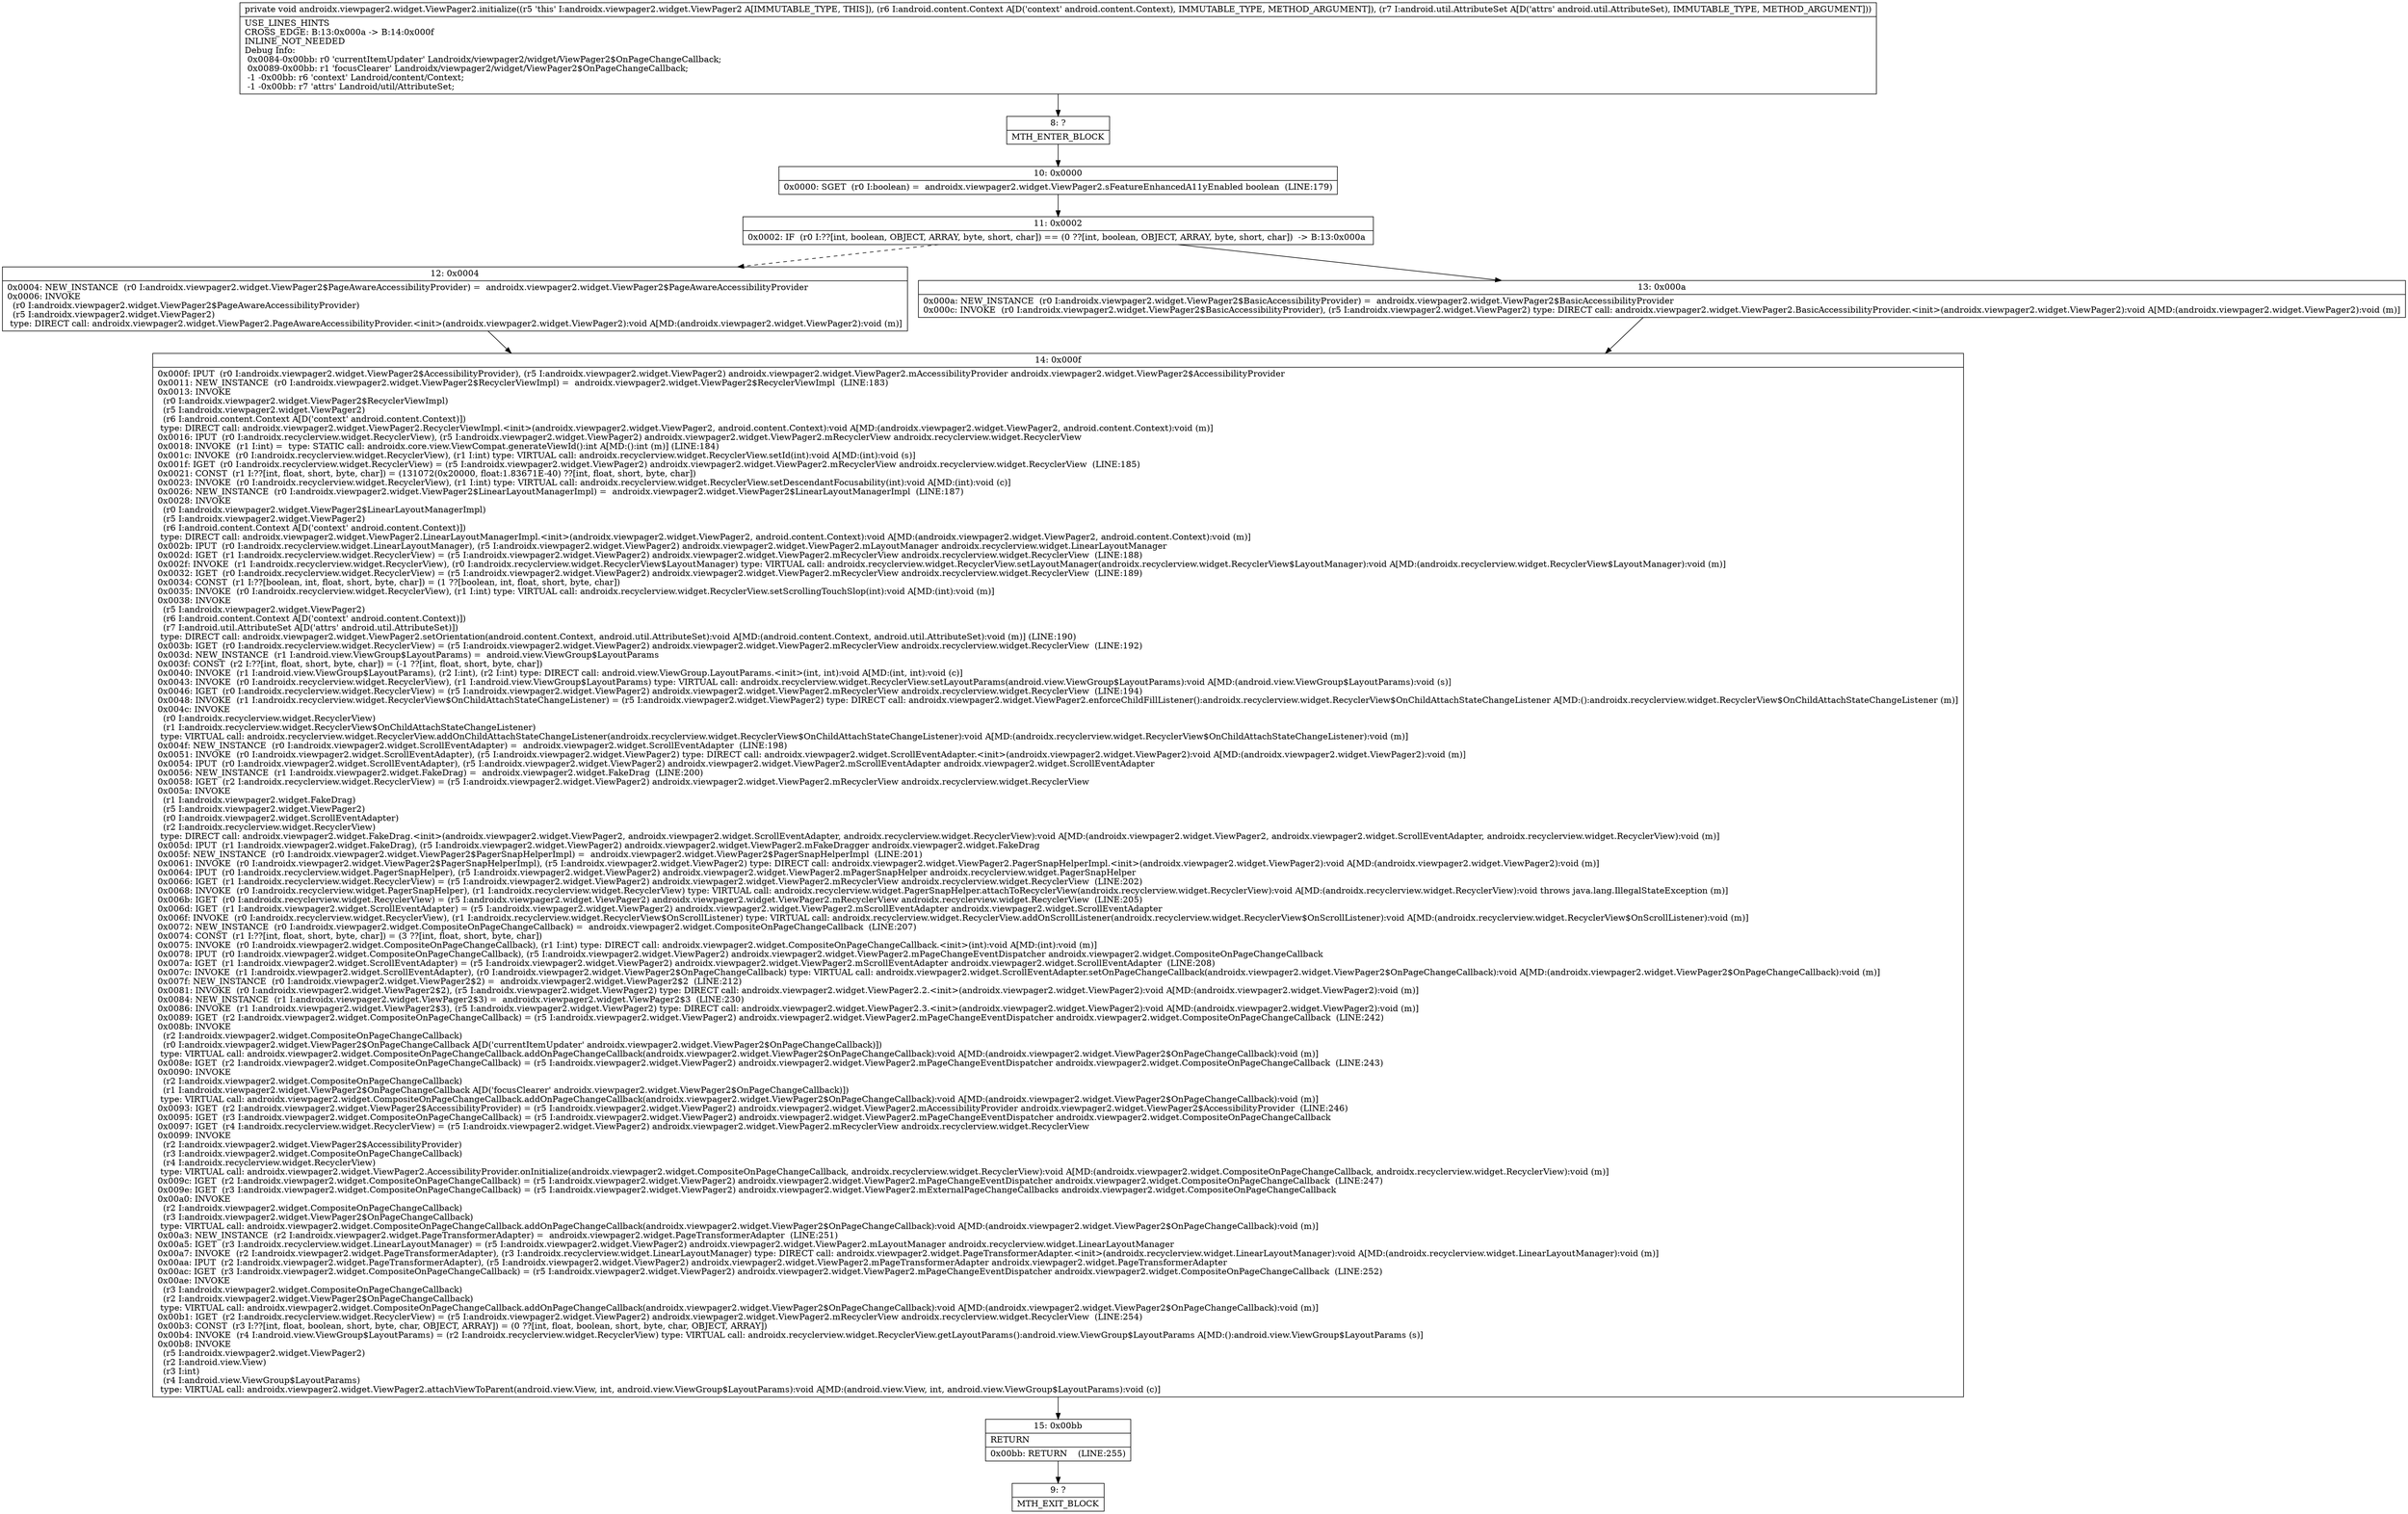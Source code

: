 digraph "CFG forandroidx.viewpager2.widget.ViewPager2.initialize(Landroid\/content\/Context;Landroid\/util\/AttributeSet;)V" {
Node_8 [shape=record,label="{8\:\ ?|MTH_ENTER_BLOCK\l}"];
Node_10 [shape=record,label="{10\:\ 0x0000|0x0000: SGET  (r0 I:boolean) =  androidx.viewpager2.widget.ViewPager2.sFeatureEnhancedA11yEnabled boolean  (LINE:179)\l}"];
Node_11 [shape=record,label="{11\:\ 0x0002|0x0002: IF  (r0 I:??[int, boolean, OBJECT, ARRAY, byte, short, char]) == (0 ??[int, boolean, OBJECT, ARRAY, byte, short, char])  \-\> B:13:0x000a \l}"];
Node_12 [shape=record,label="{12\:\ 0x0004|0x0004: NEW_INSTANCE  (r0 I:androidx.viewpager2.widget.ViewPager2$PageAwareAccessibilityProvider) =  androidx.viewpager2.widget.ViewPager2$PageAwareAccessibilityProvider \l0x0006: INVOKE  \l  (r0 I:androidx.viewpager2.widget.ViewPager2$PageAwareAccessibilityProvider)\l  (r5 I:androidx.viewpager2.widget.ViewPager2)\l type: DIRECT call: androidx.viewpager2.widget.ViewPager2.PageAwareAccessibilityProvider.\<init\>(androidx.viewpager2.widget.ViewPager2):void A[MD:(androidx.viewpager2.widget.ViewPager2):void (m)]\l}"];
Node_14 [shape=record,label="{14\:\ 0x000f|0x000f: IPUT  (r0 I:androidx.viewpager2.widget.ViewPager2$AccessibilityProvider), (r5 I:androidx.viewpager2.widget.ViewPager2) androidx.viewpager2.widget.ViewPager2.mAccessibilityProvider androidx.viewpager2.widget.ViewPager2$AccessibilityProvider \l0x0011: NEW_INSTANCE  (r0 I:androidx.viewpager2.widget.ViewPager2$RecyclerViewImpl) =  androidx.viewpager2.widget.ViewPager2$RecyclerViewImpl  (LINE:183)\l0x0013: INVOKE  \l  (r0 I:androidx.viewpager2.widget.ViewPager2$RecyclerViewImpl)\l  (r5 I:androidx.viewpager2.widget.ViewPager2)\l  (r6 I:android.content.Context A[D('context' android.content.Context)])\l type: DIRECT call: androidx.viewpager2.widget.ViewPager2.RecyclerViewImpl.\<init\>(androidx.viewpager2.widget.ViewPager2, android.content.Context):void A[MD:(androidx.viewpager2.widget.ViewPager2, android.content.Context):void (m)]\l0x0016: IPUT  (r0 I:androidx.recyclerview.widget.RecyclerView), (r5 I:androidx.viewpager2.widget.ViewPager2) androidx.viewpager2.widget.ViewPager2.mRecyclerView androidx.recyclerview.widget.RecyclerView \l0x0018: INVOKE  (r1 I:int) =  type: STATIC call: androidx.core.view.ViewCompat.generateViewId():int A[MD:():int (m)] (LINE:184)\l0x001c: INVOKE  (r0 I:androidx.recyclerview.widget.RecyclerView), (r1 I:int) type: VIRTUAL call: androidx.recyclerview.widget.RecyclerView.setId(int):void A[MD:(int):void (s)]\l0x001f: IGET  (r0 I:androidx.recyclerview.widget.RecyclerView) = (r5 I:androidx.viewpager2.widget.ViewPager2) androidx.viewpager2.widget.ViewPager2.mRecyclerView androidx.recyclerview.widget.RecyclerView  (LINE:185)\l0x0021: CONST  (r1 I:??[int, float, short, byte, char]) = (131072(0x20000, float:1.83671E\-40) ??[int, float, short, byte, char]) \l0x0023: INVOKE  (r0 I:androidx.recyclerview.widget.RecyclerView), (r1 I:int) type: VIRTUAL call: androidx.recyclerview.widget.RecyclerView.setDescendantFocusability(int):void A[MD:(int):void (c)]\l0x0026: NEW_INSTANCE  (r0 I:androidx.viewpager2.widget.ViewPager2$LinearLayoutManagerImpl) =  androidx.viewpager2.widget.ViewPager2$LinearLayoutManagerImpl  (LINE:187)\l0x0028: INVOKE  \l  (r0 I:androidx.viewpager2.widget.ViewPager2$LinearLayoutManagerImpl)\l  (r5 I:androidx.viewpager2.widget.ViewPager2)\l  (r6 I:android.content.Context A[D('context' android.content.Context)])\l type: DIRECT call: androidx.viewpager2.widget.ViewPager2.LinearLayoutManagerImpl.\<init\>(androidx.viewpager2.widget.ViewPager2, android.content.Context):void A[MD:(androidx.viewpager2.widget.ViewPager2, android.content.Context):void (m)]\l0x002b: IPUT  (r0 I:androidx.recyclerview.widget.LinearLayoutManager), (r5 I:androidx.viewpager2.widget.ViewPager2) androidx.viewpager2.widget.ViewPager2.mLayoutManager androidx.recyclerview.widget.LinearLayoutManager \l0x002d: IGET  (r1 I:androidx.recyclerview.widget.RecyclerView) = (r5 I:androidx.viewpager2.widget.ViewPager2) androidx.viewpager2.widget.ViewPager2.mRecyclerView androidx.recyclerview.widget.RecyclerView  (LINE:188)\l0x002f: INVOKE  (r1 I:androidx.recyclerview.widget.RecyclerView), (r0 I:androidx.recyclerview.widget.RecyclerView$LayoutManager) type: VIRTUAL call: androidx.recyclerview.widget.RecyclerView.setLayoutManager(androidx.recyclerview.widget.RecyclerView$LayoutManager):void A[MD:(androidx.recyclerview.widget.RecyclerView$LayoutManager):void (m)]\l0x0032: IGET  (r0 I:androidx.recyclerview.widget.RecyclerView) = (r5 I:androidx.viewpager2.widget.ViewPager2) androidx.viewpager2.widget.ViewPager2.mRecyclerView androidx.recyclerview.widget.RecyclerView  (LINE:189)\l0x0034: CONST  (r1 I:??[boolean, int, float, short, byte, char]) = (1 ??[boolean, int, float, short, byte, char]) \l0x0035: INVOKE  (r0 I:androidx.recyclerview.widget.RecyclerView), (r1 I:int) type: VIRTUAL call: androidx.recyclerview.widget.RecyclerView.setScrollingTouchSlop(int):void A[MD:(int):void (m)]\l0x0038: INVOKE  \l  (r5 I:androidx.viewpager2.widget.ViewPager2)\l  (r6 I:android.content.Context A[D('context' android.content.Context)])\l  (r7 I:android.util.AttributeSet A[D('attrs' android.util.AttributeSet)])\l type: DIRECT call: androidx.viewpager2.widget.ViewPager2.setOrientation(android.content.Context, android.util.AttributeSet):void A[MD:(android.content.Context, android.util.AttributeSet):void (m)] (LINE:190)\l0x003b: IGET  (r0 I:androidx.recyclerview.widget.RecyclerView) = (r5 I:androidx.viewpager2.widget.ViewPager2) androidx.viewpager2.widget.ViewPager2.mRecyclerView androidx.recyclerview.widget.RecyclerView  (LINE:192)\l0x003d: NEW_INSTANCE  (r1 I:android.view.ViewGroup$LayoutParams) =  android.view.ViewGroup$LayoutParams \l0x003f: CONST  (r2 I:??[int, float, short, byte, char]) = (\-1 ??[int, float, short, byte, char]) \l0x0040: INVOKE  (r1 I:android.view.ViewGroup$LayoutParams), (r2 I:int), (r2 I:int) type: DIRECT call: android.view.ViewGroup.LayoutParams.\<init\>(int, int):void A[MD:(int, int):void (c)]\l0x0043: INVOKE  (r0 I:androidx.recyclerview.widget.RecyclerView), (r1 I:android.view.ViewGroup$LayoutParams) type: VIRTUAL call: androidx.recyclerview.widget.RecyclerView.setLayoutParams(android.view.ViewGroup$LayoutParams):void A[MD:(android.view.ViewGroup$LayoutParams):void (s)]\l0x0046: IGET  (r0 I:androidx.recyclerview.widget.RecyclerView) = (r5 I:androidx.viewpager2.widget.ViewPager2) androidx.viewpager2.widget.ViewPager2.mRecyclerView androidx.recyclerview.widget.RecyclerView  (LINE:194)\l0x0048: INVOKE  (r1 I:androidx.recyclerview.widget.RecyclerView$OnChildAttachStateChangeListener) = (r5 I:androidx.viewpager2.widget.ViewPager2) type: DIRECT call: androidx.viewpager2.widget.ViewPager2.enforceChildFillListener():androidx.recyclerview.widget.RecyclerView$OnChildAttachStateChangeListener A[MD:():androidx.recyclerview.widget.RecyclerView$OnChildAttachStateChangeListener (m)]\l0x004c: INVOKE  \l  (r0 I:androidx.recyclerview.widget.RecyclerView)\l  (r1 I:androidx.recyclerview.widget.RecyclerView$OnChildAttachStateChangeListener)\l type: VIRTUAL call: androidx.recyclerview.widget.RecyclerView.addOnChildAttachStateChangeListener(androidx.recyclerview.widget.RecyclerView$OnChildAttachStateChangeListener):void A[MD:(androidx.recyclerview.widget.RecyclerView$OnChildAttachStateChangeListener):void (m)]\l0x004f: NEW_INSTANCE  (r0 I:androidx.viewpager2.widget.ScrollEventAdapter) =  androidx.viewpager2.widget.ScrollEventAdapter  (LINE:198)\l0x0051: INVOKE  (r0 I:androidx.viewpager2.widget.ScrollEventAdapter), (r5 I:androidx.viewpager2.widget.ViewPager2) type: DIRECT call: androidx.viewpager2.widget.ScrollEventAdapter.\<init\>(androidx.viewpager2.widget.ViewPager2):void A[MD:(androidx.viewpager2.widget.ViewPager2):void (m)]\l0x0054: IPUT  (r0 I:androidx.viewpager2.widget.ScrollEventAdapter), (r5 I:androidx.viewpager2.widget.ViewPager2) androidx.viewpager2.widget.ViewPager2.mScrollEventAdapter androidx.viewpager2.widget.ScrollEventAdapter \l0x0056: NEW_INSTANCE  (r1 I:androidx.viewpager2.widget.FakeDrag) =  androidx.viewpager2.widget.FakeDrag  (LINE:200)\l0x0058: IGET  (r2 I:androidx.recyclerview.widget.RecyclerView) = (r5 I:androidx.viewpager2.widget.ViewPager2) androidx.viewpager2.widget.ViewPager2.mRecyclerView androidx.recyclerview.widget.RecyclerView \l0x005a: INVOKE  \l  (r1 I:androidx.viewpager2.widget.FakeDrag)\l  (r5 I:androidx.viewpager2.widget.ViewPager2)\l  (r0 I:androidx.viewpager2.widget.ScrollEventAdapter)\l  (r2 I:androidx.recyclerview.widget.RecyclerView)\l type: DIRECT call: androidx.viewpager2.widget.FakeDrag.\<init\>(androidx.viewpager2.widget.ViewPager2, androidx.viewpager2.widget.ScrollEventAdapter, androidx.recyclerview.widget.RecyclerView):void A[MD:(androidx.viewpager2.widget.ViewPager2, androidx.viewpager2.widget.ScrollEventAdapter, androidx.recyclerview.widget.RecyclerView):void (m)]\l0x005d: IPUT  (r1 I:androidx.viewpager2.widget.FakeDrag), (r5 I:androidx.viewpager2.widget.ViewPager2) androidx.viewpager2.widget.ViewPager2.mFakeDragger androidx.viewpager2.widget.FakeDrag \l0x005f: NEW_INSTANCE  (r0 I:androidx.viewpager2.widget.ViewPager2$PagerSnapHelperImpl) =  androidx.viewpager2.widget.ViewPager2$PagerSnapHelperImpl  (LINE:201)\l0x0061: INVOKE  (r0 I:androidx.viewpager2.widget.ViewPager2$PagerSnapHelperImpl), (r5 I:androidx.viewpager2.widget.ViewPager2) type: DIRECT call: androidx.viewpager2.widget.ViewPager2.PagerSnapHelperImpl.\<init\>(androidx.viewpager2.widget.ViewPager2):void A[MD:(androidx.viewpager2.widget.ViewPager2):void (m)]\l0x0064: IPUT  (r0 I:androidx.recyclerview.widget.PagerSnapHelper), (r5 I:androidx.viewpager2.widget.ViewPager2) androidx.viewpager2.widget.ViewPager2.mPagerSnapHelper androidx.recyclerview.widget.PagerSnapHelper \l0x0066: IGET  (r1 I:androidx.recyclerview.widget.RecyclerView) = (r5 I:androidx.viewpager2.widget.ViewPager2) androidx.viewpager2.widget.ViewPager2.mRecyclerView androidx.recyclerview.widget.RecyclerView  (LINE:202)\l0x0068: INVOKE  (r0 I:androidx.recyclerview.widget.PagerSnapHelper), (r1 I:androidx.recyclerview.widget.RecyclerView) type: VIRTUAL call: androidx.recyclerview.widget.PagerSnapHelper.attachToRecyclerView(androidx.recyclerview.widget.RecyclerView):void A[MD:(androidx.recyclerview.widget.RecyclerView):void throws java.lang.IllegalStateException (m)]\l0x006b: IGET  (r0 I:androidx.recyclerview.widget.RecyclerView) = (r5 I:androidx.viewpager2.widget.ViewPager2) androidx.viewpager2.widget.ViewPager2.mRecyclerView androidx.recyclerview.widget.RecyclerView  (LINE:205)\l0x006d: IGET  (r1 I:androidx.viewpager2.widget.ScrollEventAdapter) = (r5 I:androidx.viewpager2.widget.ViewPager2) androidx.viewpager2.widget.ViewPager2.mScrollEventAdapter androidx.viewpager2.widget.ScrollEventAdapter \l0x006f: INVOKE  (r0 I:androidx.recyclerview.widget.RecyclerView), (r1 I:androidx.recyclerview.widget.RecyclerView$OnScrollListener) type: VIRTUAL call: androidx.recyclerview.widget.RecyclerView.addOnScrollListener(androidx.recyclerview.widget.RecyclerView$OnScrollListener):void A[MD:(androidx.recyclerview.widget.RecyclerView$OnScrollListener):void (m)]\l0x0072: NEW_INSTANCE  (r0 I:androidx.viewpager2.widget.CompositeOnPageChangeCallback) =  androidx.viewpager2.widget.CompositeOnPageChangeCallback  (LINE:207)\l0x0074: CONST  (r1 I:??[int, float, short, byte, char]) = (3 ??[int, float, short, byte, char]) \l0x0075: INVOKE  (r0 I:androidx.viewpager2.widget.CompositeOnPageChangeCallback), (r1 I:int) type: DIRECT call: androidx.viewpager2.widget.CompositeOnPageChangeCallback.\<init\>(int):void A[MD:(int):void (m)]\l0x0078: IPUT  (r0 I:androidx.viewpager2.widget.CompositeOnPageChangeCallback), (r5 I:androidx.viewpager2.widget.ViewPager2) androidx.viewpager2.widget.ViewPager2.mPageChangeEventDispatcher androidx.viewpager2.widget.CompositeOnPageChangeCallback \l0x007a: IGET  (r1 I:androidx.viewpager2.widget.ScrollEventAdapter) = (r5 I:androidx.viewpager2.widget.ViewPager2) androidx.viewpager2.widget.ViewPager2.mScrollEventAdapter androidx.viewpager2.widget.ScrollEventAdapter  (LINE:208)\l0x007c: INVOKE  (r1 I:androidx.viewpager2.widget.ScrollEventAdapter), (r0 I:androidx.viewpager2.widget.ViewPager2$OnPageChangeCallback) type: VIRTUAL call: androidx.viewpager2.widget.ScrollEventAdapter.setOnPageChangeCallback(androidx.viewpager2.widget.ViewPager2$OnPageChangeCallback):void A[MD:(androidx.viewpager2.widget.ViewPager2$OnPageChangeCallback):void (m)]\l0x007f: NEW_INSTANCE  (r0 I:androidx.viewpager2.widget.ViewPager2$2) =  androidx.viewpager2.widget.ViewPager2$2  (LINE:212)\l0x0081: INVOKE  (r0 I:androidx.viewpager2.widget.ViewPager2$2), (r5 I:androidx.viewpager2.widget.ViewPager2) type: DIRECT call: androidx.viewpager2.widget.ViewPager2.2.\<init\>(androidx.viewpager2.widget.ViewPager2):void A[MD:(androidx.viewpager2.widget.ViewPager2):void (m)]\l0x0084: NEW_INSTANCE  (r1 I:androidx.viewpager2.widget.ViewPager2$3) =  androidx.viewpager2.widget.ViewPager2$3  (LINE:230)\l0x0086: INVOKE  (r1 I:androidx.viewpager2.widget.ViewPager2$3), (r5 I:androidx.viewpager2.widget.ViewPager2) type: DIRECT call: androidx.viewpager2.widget.ViewPager2.3.\<init\>(androidx.viewpager2.widget.ViewPager2):void A[MD:(androidx.viewpager2.widget.ViewPager2):void (m)]\l0x0089: IGET  (r2 I:androidx.viewpager2.widget.CompositeOnPageChangeCallback) = (r5 I:androidx.viewpager2.widget.ViewPager2) androidx.viewpager2.widget.ViewPager2.mPageChangeEventDispatcher androidx.viewpager2.widget.CompositeOnPageChangeCallback  (LINE:242)\l0x008b: INVOKE  \l  (r2 I:androidx.viewpager2.widget.CompositeOnPageChangeCallback)\l  (r0 I:androidx.viewpager2.widget.ViewPager2$OnPageChangeCallback A[D('currentItemUpdater' androidx.viewpager2.widget.ViewPager2$OnPageChangeCallback)])\l type: VIRTUAL call: androidx.viewpager2.widget.CompositeOnPageChangeCallback.addOnPageChangeCallback(androidx.viewpager2.widget.ViewPager2$OnPageChangeCallback):void A[MD:(androidx.viewpager2.widget.ViewPager2$OnPageChangeCallback):void (m)]\l0x008e: IGET  (r2 I:androidx.viewpager2.widget.CompositeOnPageChangeCallback) = (r5 I:androidx.viewpager2.widget.ViewPager2) androidx.viewpager2.widget.ViewPager2.mPageChangeEventDispatcher androidx.viewpager2.widget.CompositeOnPageChangeCallback  (LINE:243)\l0x0090: INVOKE  \l  (r2 I:androidx.viewpager2.widget.CompositeOnPageChangeCallback)\l  (r1 I:androidx.viewpager2.widget.ViewPager2$OnPageChangeCallback A[D('focusClearer' androidx.viewpager2.widget.ViewPager2$OnPageChangeCallback)])\l type: VIRTUAL call: androidx.viewpager2.widget.CompositeOnPageChangeCallback.addOnPageChangeCallback(androidx.viewpager2.widget.ViewPager2$OnPageChangeCallback):void A[MD:(androidx.viewpager2.widget.ViewPager2$OnPageChangeCallback):void (m)]\l0x0093: IGET  (r2 I:androidx.viewpager2.widget.ViewPager2$AccessibilityProvider) = (r5 I:androidx.viewpager2.widget.ViewPager2) androidx.viewpager2.widget.ViewPager2.mAccessibilityProvider androidx.viewpager2.widget.ViewPager2$AccessibilityProvider  (LINE:246)\l0x0095: IGET  (r3 I:androidx.viewpager2.widget.CompositeOnPageChangeCallback) = (r5 I:androidx.viewpager2.widget.ViewPager2) androidx.viewpager2.widget.ViewPager2.mPageChangeEventDispatcher androidx.viewpager2.widget.CompositeOnPageChangeCallback \l0x0097: IGET  (r4 I:androidx.recyclerview.widget.RecyclerView) = (r5 I:androidx.viewpager2.widget.ViewPager2) androidx.viewpager2.widget.ViewPager2.mRecyclerView androidx.recyclerview.widget.RecyclerView \l0x0099: INVOKE  \l  (r2 I:androidx.viewpager2.widget.ViewPager2$AccessibilityProvider)\l  (r3 I:androidx.viewpager2.widget.CompositeOnPageChangeCallback)\l  (r4 I:androidx.recyclerview.widget.RecyclerView)\l type: VIRTUAL call: androidx.viewpager2.widget.ViewPager2.AccessibilityProvider.onInitialize(androidx.viewpager2.widget.CompositeOnPageChangeCallback, androidx.recyclerview.widget.RecyclerView):void A[MD:(androidx.viewpager2.widget.CompositeOnPageChangeCallback, androidx.recyclerview.widget.RecyclerView):void (m)]\l0x009c: IGET  (r2 I:androidx.viewpager2.widget.CompositeOnPageChangeCallback) = (r5 I:androidx.viewpager2.widget.ViewPager2) androidx.viewpager2.widget.ViewPager2.mPageChangeEventDispatcher androidx.viewpager2.widget.CompositeOnPageChangeCallback  (LINE:247)\l0x009e: IGET  (r3 I:androidx.viewpager2.widget.CompositeOnPageChangeCallback) = (r5 I:androidx.viewpager2.widget.ViewPager2) androidx.viewpager2.widget.ViewPager2.mExternalPageChangeCallbacks androidx.viewpager2.widget.CompositeOnPageChangeCallback \l0x00a0: INVOKE  \l  (r2 I:androidx.viewpager2.widget.CompositeOnPageChangeCallback)\l  (r3 I:androidx.viewpager2.widget.ViewPager2$OnPageChangeCallback)\l type: VIRTUAL call: androidx.viewpager2.widget.CompositeOnPageChangeCallback.addOnPageChangeCallback(androidx.viewpager2.widget.ViewPager2$OnPageChangeCallback):void A[MD:(androidx.viewpager2.widget.ViewPager2$OnPageChangeCallback):void (m)]\l0x00a3: NEW_INSTANCE  (r2 I:androidx.viewpager2.widget.PageTransformerAdapter) =  androidx.viewpager2.widget.PageTransformerAdapter  (LINE:251)\l0x00a5: IGET  (r3 I:androidx.recyclerview.widget.LinearLayoutManager) = (r5 I:androidx.viewpager2.widget.ViewPager2) androidx.viewpager2.widget.ViewPager2.mLayoutManager androidx.recyclerview.widget.LinearLayoutManager \l0x00a7: INVOKE  (r2 I:androidx.viewpager2.widget.PageTransformerAdapter), (r3 I:androidx.recyclerview.widget.LinearLayoutManager) type: DIRECT call: androidx.viewpager2.widget.PageTransformerAdapter.\<init\>(androidx.recyclerview.widget.LinearLayoutManager):void A[MD:(androidx.recyclerview.widget.LinearLayoutManager):void (m)]\l0x00aa: IPUT  (r2 I:androidx.viewpager2.widget.PageTransformerAdapter), (r5 I:androidx.viewpager2.widget.ViewPager2) androidx.viewpager2.widget.ViewPager2.mPageTransformerAdapter androidx.viewpager2.widget.PageTransformerAdapter \l0x00ac: IGET  (r3 I:androidx.viewpager2.widget.CompositeOnPageChangeCallback) = (r5 I:androidx.viewpager2.widget.ViewPager2) androidx.viewpager2.widget.ViewPager2.mPageChangeEventDispatcher androidx.viewpager2.widget.CompositeOnPageChangeCallback  (LINE:252)\l0x00ae: INVOKE  \l  (r3 I:androidx.viewpager2.widget.CompositeOnPageChangeCallback)\l  (r2 I:androidx.viewpager2.widget.ViewPager2$OnPageChangeCallback)\l type: VIRTUAL call: androidx.viewpager2.widget.CompositeOnPageChangeCallback.addOnPageChangeCallback(androidx.viewpager2.widget.ViewPager2$OnPageChangeCallback):void A[MD:(androidx.viewpager2.widget.ViewPager2$OnPageChangeCallback):void (m)]\l0x00b1: IGET  (r2 I:androidx.recyclerview.widget.RecyclerView) = (r5 I:androidx.viewpager2.widget.ViewPager2) androidx.viewpager2.widget.ViewPager2.mRecyclerView androidx.recyclerview.widget.RecyclerView  (LINE:254)\l0x00b3: CONST  (r3 I:??[int, float, boolean, short, byte, char, OBJECT, ARRAY]) = (0 ??[int, float, boolean, short, byte, char, OBJECT, ARRAY]) \l0x00b4: INVOKE  (r4 I:android.view.ViewGroup$LayoutParams) = (r2 I:androidx.recyclerview.widget.RecyclerView) type: VIRTUAL call: androidx.recyclerview.widget.RecyclerView.getLayoutParams():android.view.ViewGroup$LayoutParams A[MD:():android.view.ViewGroup$LayoutParams (s)]\l0x00b8: INVOKE  \l  (r5 I:androidx.viewpager2.widget.ViewPager2)\l  (r2 I:android.view.View)\l  (r3 I:int)\l  (r4 I:android.view.ViewGroup$LayoutParams)\l type: VIRTUAL call: androidx.viewpager2.widget.ViewPager2.attachViewToParent(android.view.View, int, android.view.ViewGroup$LayoutParams):void A[MD:(android.view.View, int, android.view.ViewGroup$LayoutParams):void (c)]\l}"];
Node_15 [shape=record,label="{15\:\ 0x00bb|RETURN\l|0x00bb: RETURN    (LINE:255)\l}"];
Node_9 [shape=record,label="{9\:\ ?|MTH_EXIT_BLOCK\l}"];
Node_13 [shape=record,label="{13\:\ 0x000a|0x000a: NEW_INSTANCE  (r0 I:androidx.viewpager2.widget.ViewPager2$BasicAccessibilityProvider) =  androidx.viewpager2.widget.ViewPager2$BasicAccessibilityProvider \l0x000c: INVOKE  (r0 I:androidx.viewpager2.widget.ViewPager2$BasicAccessibilityProvider), (r5 I:androidx.viewpager2.widget.ViewPager2) type: DIRECT call: androidx.viewpager2.widget.ViewPager2.BasicAccessibilityProvider.\<init\>(androidx.viewpager2.widget.ViewPager2):void A[MD:(androidx.viewpager2.widget.ViewPager2):void (m)]\l}"];
MethodNode[shape=record,label="{private void androidx.viewpager2.widget.ViewPager2.initialize((r5 'this' I:androidx.viewpager2.widget.ViewPager2 A[IMMUTABLE_TYPE, THIS]), (r6 I:android.content.Context A[D('context' android.content.Context), IMMUTABLE_TYPE, METHOD_ARGUMENT]), (r7 I:android.util.AttributeSet A[D('attrs' android.util.AttributeSet), IMMUTABLE_TYPE, METHOD_ARGUMENT]))  | USE_LINES_HINTS\lCROSS_EDGE: B:13:0x000a \-\> B:14:0x000f\lINLINE_NOT_NEEDED\lDebug Info:\l  0x0084\-0x00bb: r0 'currentItemUpdater' Landroidx\/viewpager2\/widget\/ViewPager2$OnPageChangeCallback;\l  0x0089\-0x00bb: r1 'focusClearer' Landroidx\/viewpager2\/widget\/ViewPager2$OnPageChangeCallback;\l  \-1 \-0x00bb: r6 'context' Landroid\/content\/Context;\l  \-1 \-0x00bb: r7 'attrs' Landroid\/util\/AttributeSet;\l}"];
MethodNode -> Node_8;Node_8 -> Node_10;
Node_10 -> Node_11;
Node_11 -> Node_12[style=dashed];
Node_11 -> Node_13;
Node_12 -> Node_14;
Node_14 -> Node_15;
Node_15 -> Node_9;
Node_13 -> Node_14;
}

